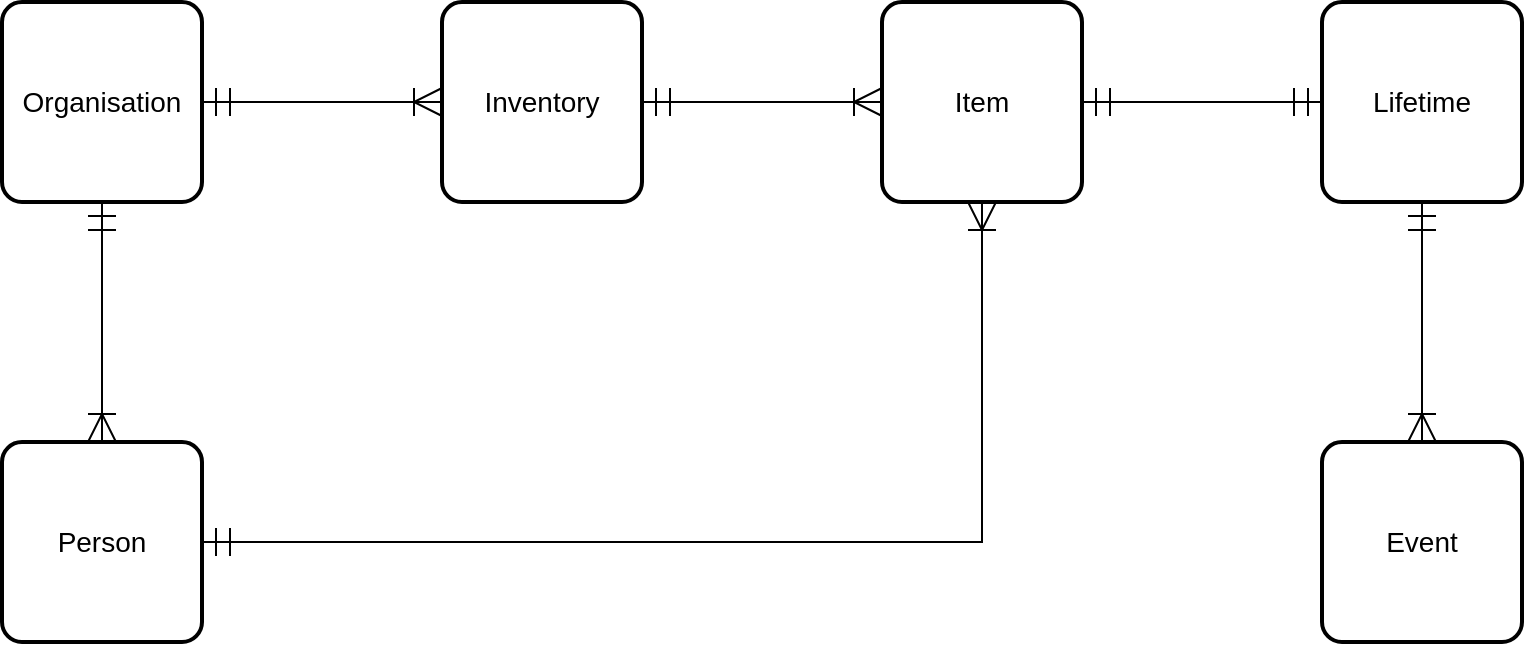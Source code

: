 <mxfile version="10.7.7" type="device"><diagram id="_GvKBpLeozDcFgyx6WHO" name="Basic"><mxGraphModel dx="842" dy="607" grid="1" gridSize="10" guides="1" tooltips="1" connect="1" arrows="1" fold="1" page="1" pageScale="1" pageWidth="827" pageHeight="1169" math="0" shadow="0"><root><mxCell id="0"/><mxCell id="1" parent="0"/><mxCell id="5QvPNb8wQCuW4MMWJvOF-3" style="edgeStyle=orthogonalEdgeStyle;rounded=0;orthogonalLoop=1;jettySize=auto;html=1;exitX=1;exitY=0.5;exitDx=0;exitDy=0;entryX=0;entryY=0.5;entryDx=0;entryDy=0;startArrow=ERmandOne;startFill=0;endArrow=ERoneToMany;endFill=0;endSize=12;startSize=12;" parent="1" source="5QvPNb8wQCuW4MMWJvOF-1" target="5QvPNb8wQCuW4MMWJvOF-2" edge="1"><mxGeometry relative="1" as="geometry"/></mxCell><mxCell id="5QvPNb8wQCuW4MMWJvOF-1" value="Organisation" style="strokeWidth=2;rounded=1;arcSize=10;whiteSpace=wrap;html=1;align=center;fontSize=14;" parent="1" vertex="1"><mxGeometry x="40" y="40" width="100" height="100" as="geometry"/></mxCell><mxCell id="5QvPNb8wQCuW4MMWJvOF-5" style="edgeStyle=orthogonalEdgeStyle;rounded=0;orthogonalLoop=1;jettySize=auto;html=1;exitX=1;exitY=0.5;exitDx=0;exitDy=0;entryX=0;entryY=0.5;entryDx=0;entryDy=0;startArrow=ERmandOne;startFill=0;startSize=12;endArrow=ERoneToMany;endFill=0;endSize=12;" parent="1" source="5QvPNb8wQCuW4MMWJvOF-2" target="5QvPNb8wQCuW4MMWJvOF-4" edge="1"><mxGeometry relative="1" as="geometry"/></mxCell><mxCell id="5QvPNb8wQCuW4MMWJvOF-2" value="Inventory" style="strokeWidth=2;rounded=1;arcSize=10;whiteSpace=wrap;html=1;align=center;fontSize=14;" parent="1" vertex="1"><mxGeometry x="260" y="40" width="100" height="100" as="geometry"/></mxCell><mxCell id="5QvPNb8wQCuW4MMWJvOF-7" style="edgeStyle=orthogonalEdgeStyle;rounded=0;orthogonalLoop=1;jettySize=auto;html=1;exitX=1;exitY=0.5;exitDx=0;exitDy=0;entryX=0;entryY=0.5;entryDx=0;entryDy=0;startArrow=ERmandOne;startFill=0;startSize=12;endArrow=ERmandOne;endFill=0;endSize=12;" parent="1" source="5QvPNb8wQCuW4MMWJvOF-4" target="5QvPNb8wQCuW4MMWJvOF-6" edge="1"><mxGeometry relative="1" as="geometry"/></mxCell><mxCell id="5QvPNb8wQCuW4MMWJvOF-4" value="Item" style="strokeWidth=2;rounded=1;arcSize=10;whiteSpace=wrap;html=1;align=center;fontSize=14;" parent="1" vertex="1"><mxGeometry x="480" y="40" width="100" height="100" as="geometry"/></mxCell><mxCell id="5QvPNb8wQCuW4MMWJvOF-9" style="edgeStyle=orthogonalEdgeStyle;rounded=0;orthogonalLoop=1;jettySize=auto;html=1;exitX=0.5;exitY=1;exitDx=0;exitDy=0;entryX=0.5;entryY=0;entryDx=0;entryDy=0;startArrow=ERmandOne;startFill=0;startSize=12;endArrow=ERoneToMany;endFill=0;endSize=12;" parent="1" source="5QvPNb8wQCuW4MMWJvOF-6" target="5QvPNb8wQCuW4MMWJvOF-8" edge="1"><mxGeometry relative="1" as="geometry"/></mxCell><mxCell id="5QvPNb8wQCuW4MMWJvOF-6" value="Lifetime" style="strokeWidth=2;rounded=1;arcSize=10;whiteSpace=wrap;html=1;align=center;fontSize=14;" parent="1" vertex="1"><mxGeometry x="700" y="40" width="100" height="100" as="geometry"/></mxCell><mxCell id="5QvPNb8wQCuW4MMWJvOF-8" value="Event" style="strokeWidth=2;rounded=1;arcSize=10;whiteSpace=wrap;html=1;align=center;fontSize=14;" parent="1" vertex="1"><mxGeometry x="700" y="260" width="100" height="100" as="geometry"/></mxCell><mxCell id="5QvPNb8wQCuW4MMWJvOF-11" style="edgeStyle=orthogonalEdgeStyle;rounded=0;orthogonalLoop=1;jettySize=auto;html=1;exitX=0.5;exitY=0;exitDx=0;exitDy=0;entryX=0.5;entryY=1;entryDx=0;entryDy=0;startArrow=ERoneToMany;startFill=0;startSize=12;endArrow=ERmandOne;endFill=0;endSize=12;" parent="1" source="5QvPNb8wQCuW4MMWJvOF-10" target="5QvPNb8wQCuW4MMWJvOF-1" edge="1"><mxGeometry relative="1" as="geometry"/></mxCell><mxCell id="zLNpXcZejAgezcAYLTAP-1" style="edgeStyle=orthogonalEdgeStyle;rounded=0;orthogonalLoop=1;jettySize=auto;html=1;exitX=1;exitY=0.5;exitDx=0;exitDy=0;entryX=0.5;entryY=1;entryDx=0;entryDy=0;endArrow=ERoneToMany;endFill=0;startSize=12;endSize=12;startArrow=ERmandOne;startFill=0;" parent="1" source="5QvPNb8wQCuW4MMWJvOF-10" target="5QvPNb8wQCuW4MMWJvOF-4" edge="1"><mxGeometry relative="1" as="geometry"/></mxCell><mxCell id="5QvPNb8wQCuW4MMWJvOF-10" value="Person" style="strokeWidth=2;rounded=1;arcSize=10;whiteSpace=wrap;html=1;align=center;fontSize=14;" parent="1" vertex="1"><mxGeometry x="40" y="260" width="100" height="100" as="geometry"/></mxCell></root></mxGraphModel></diagram><diagram id="gsqZ_80uJfp-jsKnLMtk" name="Advance"><mxGraphModel dx="842" dy="607" grid="1" gridSize="10" guides="1" tooltips="1" connect="1" arrows="1" fold="1" page="1" pageScale="1" pageWidth="827" pageHeight="1169" math="0" shadow="0"><root><mxCell id="19jVaYg5dmGJFF_RDaZT-0"/><mxCell id="19jVaYg5dmGJFF_RDaZT-1" parent="19jVaYg5dmGJFF_RDaZT-0"/><mxCell id="TjlZCDQqwRNZRo_nXs6U-13" style="edgeStyle=orthogonalEdgeStyle;rounded=0;orthogonalLoop=1;jettySize=auto;html=1;exitX=1;exitY=0.5;exitDx=0;exitDy=0;entryX=0;entryY=0.5;entryDx=0;entryDy=0;endArrow=ERoneToMany;endFill=0;startArrow=ERmandOne;startFill=0;endSize=12;startSize=12;" edge="1" parent="19jVaYg5dmGJFF_RDaZT-1" source="6cF5iHMJc9zfMvDk7r_Y-0" target="TjlZCDQqwRNZRo_nXs6U-0"><mxGeometry relative="1" as="geometry"/></mxCell><mxCell id="3a47TFmYE23sMU_mD0Hx-2" style="edgeStyle=orthogonalEdgeStyle;rounded=0;orthogonalLoop=1;jettySize=auto;html=1;exitX=0.5;exitY=1;exitDx=0;exitDy=0;entryX=0.5;entryY=0;entryDx=0;entryDy=0;startArrow=ERmandOne;startFill=0;startSize=12;endArrow=ERoneToMany;endFill=0;endSize=12;" edge="1" parent="19jVaYg5dmGJFF_RDaZT-1" source="6cF5iHMJc9zfMvDk7r_Y-0" target="nq54go64z7IehE116V87-0"><mxGeometry relative="1" as="geometry"/></mxCell><mxCell id="6cF5iHMJc9zfMvDk7r_Y-0" value="Organisation" style="swimlane;fontStyle=0;childLayout=stackLayout;horizontal=1;startSize=26;fillColor=#e0e0e0;horizontalStack=0;resizeParent=1;resizeParentMax=0;resizeLast=0;collapsible=1;marginBottom=0;swimlaneFillColor=#ffffff;align=center;fontSize=14;" vertex="1" parent="19jVaYg5dmGJFF_RDaZT-1"><mxGeometry x="40" y="51" width="160" height="118" as="geometry"><mxRectangle x="40" y="51" width="110" height="26" as="alternateBounds"/></mxGeometry></mxCell><mxCell id="6cF5iHMJc9zfMvDk7r_Y-1" value="organisationId" style="shape=partialRectangle;top=0;left=0;right=0;bottom=1;align=left;verticalAlign=middle;fillColor=none;spacingLeft=34;spacingRight=4;overflow=hidden;rotatable=0;points=[[0,0.5],[1,0.5]];portConstraint=eastwest;dropTarget=0;fontStyle=5;fontSize=12;" vertex="1" parent="6cF5iHMJc9zfMvDk7r_Y-0"><mxGeometry y="26" width="160" height="30" as="geometry"/></mxCell><mxCell id="6cF5iHMJc9zfMvDk7r_Y-2" value="PK" style="shape=partialRectangle;top=0;left=0;bottom=0;fillColor=none;align=left;verticalAlign=middle;spacingLeft=4;spacingRight=4;overflow=hidden;rotatable=0;points=[];portConstraint=eastwest;part=1;fontSize=12;" vertex="1" connectable="0" parent="6cF5iHMJc9zfMvDk7r_Y-1"><mxGeometry width="30" height="30" as="geometry"/></mxCell><mxCell id="6cF5iHMJc9zfMvDk7r_Y-3" value="name" style="shape=partialRectangle;top=0;left=0;right=0;bottom=0;align=left;verticalAlign=top;fillColor=none;spacingLeft=34;spacingRight=4;overflow=hidden;rotatable=0;points=[[0,0.5],[1,0.5]];portConstraint=eastwest;dropTarget=0;fontSize=12;" vertex="1" parent="6cF5iHMJc9zfMvDk7r_Y-0"><mxGeometry y="56" width="160" height="26" as="geometry"/></mxCell><mxCell id="6cF5iHMJc9zfMvDk7r_Y-4" value="" style="shape=partialRectangle;top=0;left=0;bottom=0;fillColor=none;align=left;verticalAlign=top;spacingLeft=4;spacingRight=4;overflow=hidden;rotatable=0;points=[];portConstraint=eastwest;part=1;fontSize=12;" vertex="1" connectable="0" parent="6cF5iHMJc9zfMvDk7r_Y-3"><mxGeometry width="30" height="26" as="geometry"/></mxCell><mxCell id="uisnHZtuLFQr4mI47e_I-38" value="..." style="shape=partialRectangle;top=0;left=0;right=0;bottom=0;align=left;verticalAlign=top;fillColor=none;spacingLeft=34;spacingRight=4;overflow=hidden;rotatable=0;points=[[0,0.5],[1,0.5]];portConstraint=eastwest;dropTarget=0;fontSize=12;" vertex="1" parent="6cF5iHMJc9zfMvDk7r_Y-0"><mxGeometry y="82" width="160" height="26" as="geometry"/></mxCell><mxCell id="uisnHZtuLFQr4mI47e_I-39" value="" style="shape=partialRectangle;top=0;left=0;bottom=0;fillColor=none;align=left;verticalAlign=top;spacingLeft=4;spacingRight=4;overflow=hidden;rotatable=0;points=[];portConstraint=eastwest;part=1;fontSize=12;" vertex="1" connectable="0" parent="uisnHZtuLFQr4mI47e_I-38"><mxGeometry width="30" height="26" as="geometry"/></mxCell><mxCell id="6cF5iHMJc9zfMvDk7r_Y-9" value="" style="shape=partialRectangle;top=0;left=0;right=0;bottom=0;align=left;verticalAlign=top;fillColor=none;spacingLeft=34;spacingRight=4;overflow=hidden;rotatable=0;points=[[0,0.5],[1,0.5]];portConstraint=eastwest;dropTarget=0;fontSize=12;" vertex="1" parent="6cF5iHMJc9zfMvDk7r_Y-0"><mxGeometry y="108" width="160" height="10" as="geometry"/></mxCell><mxCell id="6cF5iHMJc9zfMvDk7r_Y-10" value="" style="shape=partialRectangle;top=0;left=0;bottom=0;fillColor=none;align=left;verticalAlign=top;spacingLeft=4;spacingRight=4;overflow=hidden;rotatable=0;points=[];portConstraint=eastwest;part=1;fontSize=12;" vertex="1" connectable="0" parent="6cF5iHMJc9zfMvDk7r_Y-9"><mxGeometry width="30" height="10" as="geometry"/></mxCell><mxCell id="fBjy8eBdVe6VSNJDR8x1-12" style="edgeStyle=orthogonalEdgeStyle;rounded=0;orthogonalLoop=1;jettySize=auto;html=1;exitX=1;exitY=0.5;exitDx=0;exitDy=0;entryX=0.5;entryY=0;entryDx=0;entryDy=0;startArrow=ERmandOne;startFill=0;startSize=12;endArrow=ERoneToMany;endFill=0;endSize=12;" edge="1" parent="19jVaYg5dmGJFF_RDaZT-1" source="TjlZCDQqwRNZRo_nXs6U-0" target="fBjy8eBdVe6VSNJDR8x1-0"><mxGeometry relative="1" as="geometry"/></mxCell><mxCell id="TjlZCDQqwRNZRo_nXs6U-0" value="Inventory" style="swimlane;fontStyle=0;childLayout=stackLayout;horizontal=1;startSize=26;fillColor=#e0e0e0;horizontalStack=0;resizeParent=1;resizeParentMax=0;resizeLast=0;collapsible=1;marginBottom=0;swimlaneFillColor=#ffffff;align=center;fontSize=14;" vertex="1" parent="19jVaYg5dmGJFF_RDaZT-1"><mxGeometry x="342" y="38" width="160" height="144" as="geometry"><mxRectangle x="360" y="50" width="90" height="26" as="alternateBounds"/></mxGeometry></mxCell><mxCell id="TjlZCDQqwRNZRo_nXs6U-1" value="inventoryId" style="shape=partialRectangle;top=0;left=0;right=0;bottom=1;align=left;verticalAlign=middle;fillColor=none;spacingLeft=34;spacingRight=4;overflow=hidden;rotatable=0;points=[[0,0.5],[1,0.5]];portConstraint=eastwest;dropTarget=0;fontStyle=5;fontSize=12;" vertex="1" parent="TjlZCDQqwRNZRo_nXs6U-0"><mxGeometry y="26" width="160" height="30" as="geometry"/></mxCell><mxCell id="TjlZCDQqwRNZRo_nXs6U-2" value="PK" style="shape=partialRectangle;top=0;left=0;bottom=0;fillColor=none;align=left;verticalAlign=middle;spacingLeft=4;spacingRight=4;overflow=hidden;rotatable=0;points=[];portConstraint=eastwest;part=1;fontSize=12;" vertex="1" connectable="0" parent="TjlZCDQqwRNZRo_nXs6U-1"><mxGeometry width="30" height="30" as="geometry"/></mxCell><mxCell id="TjlZCDQqwRNZRo_nXs6U-3" value="name" style="shape=partialRectangle;top=0;left=0;right=0;bottom=0;align=left;verticalAlign=top;fillColor=none;spacingLeft=34;spacingRight=4;overflow=hidden;rotatable=0;points=[[0,0.5],[1,0.5]];portConstraint=eastwest;dropTarget=0;fontSize=12;" vertex="1" parent="TjlZCDQqwRNZRo_nXs6U-0"><mxGeometry y="56" width="160" height="26" as="geometry"/></mxCell><mxCell id="TjlZCDQqwRNZRo_nXs6U-4" value="" style="shape=partialRectangle;top=0;left=0;bottom=0;fillColor=none;align=left;verticalAlign=top;spacingLeft=4;spacingRight=4;overflow=hidden;rotatable=0;points=[];portConstraint=eastwest;part=1;fontSize=12;" vertex="1" connectable="0" parent="TjlZCDQqwRNZRo_nXs6U-3"><mxGeometry width="30" height="26" as="geometry"/></mxCell><mxCell id="uisnHZtuLFQr4mI47e_I-36" value="..." style="shape=partialRectangle;top=0;left=0;right=0;bottom=0;align=left;verticalAlign=top;fillColor=none;spacingLeft=34;spacingRight=4;overflow=hidden;rotatable=0;points=[[0,0.5],[1,0.5]];portConstraint=eastwest;dropTarget=0;fontSize=12;" vertex="1" parent="TjlZCDQqwRNZRo_nXs6U-0"><mxGeometry y="82" width="160" height="26" as="geometry"/></mxCell><mxCell id="uisnHZtuLFQr4mI47e_I-37" value="" style="shape=partialRectangle;top=0;left=0;bottom=0;fillColor=none;align=left;verticalAlign=top;spacingLeft=4;spacingRight=4;overflow=hidden;rotatable=0;points=[];portConstraint=eastwest;part=1;fontSize=12;" vertex="1" connectable="0" parent="uisnHZtuLFQr4mI47e_I-36"><mxGeometry width="30" height="26" as="geometry"/></mxCell><mxCell id="TjlZCDQqwRNZRo_nXs6U-11" value="organisationId" style="shape=partialRectangle;top=0;left=0;right=0;bottom=0;align=left;verticalAlign=top;fillColor=none;spacingLeft=34;spacingRight=4;overflow=hidden;rotatable=0;points=[[0,0.5],[1,0.5]];portConstraint=eastwest;dropTarget=0;fontSize=12;fontStyle=1" vertex="1" parent="TjlZCDQqwRNZRo_nXs6U-0"><mxGeometry y="108" width="160" height="26" as="geometry"/></mxCell><mxCell id="TjlZCDQqwRNZRo_nXs6U-12" value="FK" style="shape=partialRectangle;top=0;left=0;bottom=0;fillColor=none;align=left;verticalAlign=top;spacingLeft=4;spacingRight=4;overflow=hidden;rotatable=0;points=[];portConstraint=eastwest;part=1;fontSize=12;" vertex="1" connectable="0" parent="TjlZCDQqwRNZRo_nXs6U-11"><mxGeometry width="30" height="26" as="geometry"/></mxCell><mxCell id="TjlZCDQqwRNZRo_nXs6U-9" value="" style="shape=partialRectangle;top=0;left=0;right=0;bottom=0;align=left;verticalAlign=top;fillColor=none;spacingLeft=34;spacingRight=4;overflow=hidden;rotatable=0;points=[[0,0.5],[1,0.5]];portConstraint=eastwest;dropTarget=0;fontSize=12;" vertex="1" parent="TjlZCDQqwRNZRo_nXs6U-0"><mxGeometry y="134" width="160" height="10" as="geometry"/></mxCell><mxCell id="TjlZCDQqwRNZRo_nXs6U-10" value="" style="shape=partialRectangle;top=0;left=0;bottom=0;fillColor=none;align=left;verticalAlign=top;spacingLeft=4;spacingRight=4;overflow=hidden;rotatable=0;points=[];portConstraint=eastwest;part=1;fontSize=12;" vertex="1" connectable="0" parent="TjlZCDQqwRNZRo_nXs6U-9"><mxGeometry width="30" height="10" as="geometry"/></mxCell><mxCell id="fBjy8eBdVe6VSNJDR8x1-0" value="Item" style="swimlane;fontStyle=0;childLayout=stackLayout;horizontal=1;startSize=26;fillColor=#e0e0e0;horizontalStack=0;resizeParent=1;resizeParentMax=0;resizeLast=0;collapsible=1;marginBottom=0;swimlaneFillColor=#ffffff;align=center;fontSize=14;" vertex="1" parent="19jVaYg5dmGJFF_RDaZT-1"><mxGeometry x="600" y="249" width="160" height="168" as="geometry"><mxRectangle x="600" y="249" width="60" height="26" as="alternateBounds"/></mxGeometry></mxCell><mxCell id="fBjy8eBdVe6VSNJDR8x1-1" value="itemId" style="shape=partialRectangle;top=0;left=0;right=0;bottom=1;align=left;verticalAlign=middle;fillColor=none;spacingLeft=34;spacingRight=4;overflow=hidden;rotatable=0;points=[[0,0.5],[1,0.5]];portConstraint=eastwest;dropTarget=0;fontStyle=5;fontSize=12;" vertex="1" parent="fBjy8eBdVe6VSNJDR8x1-0"><mxGeometry y="26" width="160" height="30" as="geometry"/></mxCell><mxCell id="fBjy8eBdVe6VSNJDR8x1-2" value="PK" style="shape=partialRectangle;top=0;left=0;bottom=0;fillColor=none;align=left;verticalAlign=middle;spacingLeft=4;spacingRight=4;overflow=hidden;rotatable=0;points=[];portConstraint=eastwest;part=1;fontSize=12;" vertex="1" connectable="0" parent="fBjy8eBdVe6VSNJDR8x1-1"><mxGeometry width="30" height="30" as="geometry"/></mxCell><mxCell id="fBjy8eBdVe6VSNJDR8x1-3" value="name" style="shape=partialRectangle;top=0;left=0;right=0;bottom=0;align=left;verticalAlign=top;fillColor=none;spacingLeft=34;spacingRight=4;overflow=hidden;rotatable=0;points=[[0,0.5],[1,0.5]];portConstraint=eastwest;dropTarget=0;fontSize=12;" vertex="1" parent="fBjy8eBdVe6VSNJDR8x1-0"><mxGeometry y="56" width="160" height="26" as="geometry"/></mxCell><mxCell id="fBjy8eBdVe6VSNJDR8x1-4" value="" style="shape=partialRectangle;top=0;left=0;bottom=0;fillColor=none;align=left;verticalAlign=top;spacingLeft=4;spacingRight=4;overflow=hidden;rotatable=0;points=[];portConstraint=eastwest;part=1;fontSize=12;" vertex="1" connectable="0" parent="fBjy8eBdVe6VSNJDR8x1-3"><mxGeometry width="30" height="26" as="geometry"/></mxCell><mxCell id="uisnHZtuLFQr4mI47e_I-42" value="..." style="shape=partialRectangle;top=0;left=0;right=0;bottom=0;align=left;verticalAlign=top;fillColor=none;spacingLeft=34;spacingRight=4;overflow=hidden;rotatable=0;points=[[0,0.5],[1,0.5]];portConstraint=eastwest;dropTarget=0;fontSize=12;" vertex="1" parent="fBjy8eBdVe6VSNJDR8x1-0"><mxGeometry y="82" width="160" height="26" as="geometry"/></mxCell><mxCell id="uisnHZtuLFQr4mI47e_I-43" value="" style="shape=partialRectangle;top=0;left=0;bottom=0;fillColor=none;align=left;verticalAlign=top;spacingLeft=4;spacingRight=4;overflow=hidden;rotatable=0;points=[];portConstraint=eastwest;part=1;fontSize=12;" vertex="1" connectable="0" parent="uisnHZtuLFQr4mI47e_I-42"><mxGeometry width="30" height="26" as="geometry"/></mxCell><mxCell id="fBjy8eBdVe6VSNJDR8x1-5" value="inventoryId" style="shape=partialRectangle;top=0;left=0;right=0;bottom=0;align=left;verticalAlign=top;fillColor=none;spacingLeft=34;spacingRight=4;overflow=hidden;rotatable=0;points=[[0,0.5],[1,0.5]];portConstraint=eastwest;dropTarget=0;fontSize=12;fontStyle=1" vertex="1" parent="fBjy8eBdVe6VSNJDR8x1-0"><mxGeometry y="108" width="160" height="26" as="geometry"/></mxCell><mxCell id="fBjy8eBdVe6VSNJDR8x1-6" value="FK" style="shape=partialRectangle;top=0;left=0;bottom=0;fillColor=none;align=left;verticalAlign=top;spacingLeft=4;spacingRight=4;overflow=hidden;rotatable=0;points=[];portConstraint=eastwest;part=1;fontSize=12;" vertex="1" connectable="0" parent="fBjy8eBdVe6VSNJDR8x1-5"><mxGeometry width="30" height="26" as="geometry"/></mxCell><mxCell id="PK7bnghDJMbK3GoIl_M4-1" value="personId" style="shape=partialRectangle;top=0;left=0;right=0;bottom=0;align=left;verticalAlign=top;fillColor=none;spacingLeft=34;spacingRight=4;overflow=hidden;rotatable=0;points=[[0,0.5],[1,0.5]];portConstraint=eastwest;dropTarget=0;fontSize=12;fontStyle=1" vertex="1" parent="fBjy8eBdVe6VSNJDR8x1-0"><mxGeometry y="134" width="160" height="26" as="geometry"/></mxCell><mxCell id="PK7bnghDJMbK3GoIl_M4-2" value="FK" style="shape=partialRectangle;top=0;left=0;bottom=0;fillColor=none;align=left;verticalAlign=top;spacingLeft=4;spacingRight=4;overflow=hidden;rotatable=0;points=[];portConstraint=eastwest;part=1;fontSize=12;" vertex="1" connectable="0" parent="PK7bnghDJMbK3GoIl_M4-1"><mxGeometry width="30" height="26" as="geometry"/></mxCell><mxCell id="fBjy8eBdVe6VSNJDR8x1-9" value="" style="shape=partialRectangle;top=0;left=0;right=0;bottom=0;align=left;verticalAlign=top;fillColor=none;spacingLeft=34;spacingRight=4;overflow=hidden;rotatable=0;points=[[0,0.5],[1,0.5]];portConstraint=eastwest;dropTarget=0;fontSize=12;" vertex="1" parent="fBjy8eBdVe6VSNJDR8x1-0"><mxGeometry y="160" width="160" height="8" as="geometry"/></mxCell><mxCell id="fBjy8eBdVe6VSNJDR8x1-10" value="" style="shape=partialRectangle;top=0;left=0;bottom=0;fillColor=none;align=left;verticalAlign=top;spacingLeft=4;spacingRight=4;overflow=hidden;rotatable=0;points=[];portConstraint=eastwest;part=1;fontSize=12;" vertex="1" connectable="0" parent="fBjy8eBdVe6VSNJDR8x1-9"><mxGeometry width="30" height="8" as="geometry"/></mxCell><mxCell id="PK7bnghDJMbK3GoIl_M4-0" style="edgeStyle=orthogonalEdgeStyle;rounded=0;orthogonalLoop=1;jettySize=auto;html=1;exitX=1;exitY=0.5;exitDx=0;exitDy=0;startArrow=ERmandOne;startFill=0;startSize=12;endArrow=ERoneToMany;endFill=0;endSize=12;entryX=0;entryY=0.5;entryDx=0;entryDy=0;" edge="1" parent="19jVaYg5dmGJFF_RDaZT-1" source="nq54go64z7IehE116V87-0" target="fBjy8eBdVe6VSNJDR8x1-0"><mxGeometry relative="1" as="geometry"><mxPoint x="520" y="310" as="targetPoint"/></mxGeometry></mxCell><mxCell id="PK7bnghDJMbK3GoIl_M4-15" value="takes out" style="text;html=1;resizable=0;points=[];align=center;verticalAlign=middle;labelBackgroundColor=#ffffff;" vertex="1" connectable="0" parent="PK7bnghDJMbK3GoIl_M4-0"><mxGeometry x="0.15" y="3" relative="1" as="geometry"><mxPoint x="-30" y="-7" as="offset"/></mxGeometry></mxCell><mxCell id="nq54go64z7IehE116V87-0" value="Person" style="swimlane;fontStyle=0;childLayout=stackLayout;horizontal=1;startSize=26;fillColor=#e0e0e0;horizontalStack=0;resizeParent=1;resizeParentMax=0;resizeLast=0;collapsible=1;marginBottom=0;swimlaneFillColor=#ffffff;align=center;fontSize=14;" vertex="1" parent="19jVaYg5dmGJFF_RDaZT-1"><mxGeometry x="40" y="261" width="160" height="144" as="geometry"><mxRectangle x="40" y="261" width="80" height="26" as="alternateBounds"/></mxGeometry></mxCell><mxCell id="nq54go64z7IehE116V87-1" value="personId" style="shape=partialRectangle;top=0;left=0;right=0;bottom=1;align=left;verticalAlign=middle;fillColor=none;spacingLeft=34;spacingRight=4;overflow=hidden;rotatable=0;points=[[0,0.5],[1,0.5]];portConstraint=eastwest;dropTarget=0;fontStyle=5;fontSize=12;" vertex="1" parent="nq54go64z7IehE116V87-0"><mxGeometry y="26" width="160" height="30" as="geometry"/></mxCell><mxCell id="nq54go64z7IehE116V87-2" value="PK" style="shape=partialRectangle;top=0;left=0;bottom=0;fillColor=none;align=left;verticalAlign=middle;spacingLeft=4;spacingRight=4;overflow=hidden;rotatable=0;points=[];portConstraint=eastwest;part=1;fontSize=12;" vertex="1" connectable="0" parent="nq54go64z7IehE116V87-1"><mxGeometry width="30" height="30" as="geometry"/></mxCell><mxCell id="nq54go64z7IehE116V87-3" value="fullname" style="shape=partialRectangle;top=0;left=0;right=0;bottom=0;align=left;verticalAlign=top;fillColor=none;spacingLeft=34;spacingRight=4;overflow=hidden;rotatable=0;points=[[0,0.5],[1,0.5]];portConstraint=eastwest;dropTarget=0;fontSize=12;" vertex="1" parent="nq54go64z7IehE116V87-0"><mxGeometry y="56" width="160" height="26" as="geometry"/></mxCell><mxCell id="nq54go64z7IehE116V87-4" value="" style="shape=partialRectangle;top=0;left=0;bottom=0;fillColor=none;align=left;verticalAlign=top;spacingLeft=4;spacingRight=4;overflow=hidden;rotatable=0;points=[];portConstraint=eastwest;part=1;fontSize=12;" vertex="1" connectable="0" parent="nq54go64z7IehE116V87-3"><mxGeometry width="30" height="26" as="geometry"/></mxCell><mxCell id="uisnHZtuLFQr4mI47e_I-40" value="..." style="shape=partialRectangle;top=0;left=0;right=0;bottom=0;align=left;verticalAlign=top;fillColor=none;spacingLeft=34;spacingRight=4;overflow=hidden;rotatable=0;points=[[0,0.5],[1,0.5]];portConstraint=eastwest;dropTarget=0;fontSize=12;" vertex="1" parent="nq54go64z7IehE116V87-0"><mxGeometry y="82" width="160" height="26" as="geometry"/></mxCell><mxCell id="uisnHZtuLFQr4mI47e_I-41" value="" style="shape=partialRectangle;top=0;left=0;bottom=0;fillColor=none;align=left;verticalAlign=top;spacingLeft=4;spacingRight=4;overflow=hidden;rotatable=0;points=[];portConstraint=eastwest;part=1;fontSize=12;" vertex="1" connectable="0" parent="uisnHZtuLFQr4mI47e_I-40"><mxGeometry width="30" height="26" as="geometry"/></mxCell><mxCell id="3a47TFmYE23sMU_mD0Hx-0" value="organisationId" style="shape=partialRectangle;top=0;left=0;right=0;bottom=0;align=left;verticalAlign=top;fillColor=none;spacingLeft=34;spacingRight=4;overflow=hidden;rotatable=0;points=[[0,0.5],[1,0.5]];portConstraint=eastwest;dropTarget=0;fontSize=12;fontStyle=1" vertex="1" parent="nq54go64z7IehE116V87-0"><mxGeometry y="108" width="160" height="26" as="geometry"/></mxCell><mxCell id="3a47TFmYE23sMU_mD0Hx-1" value="FK" style="shape=partialRectangle;top=0;left=0;bottom=0;fillColor=none;align=left;verticalAlign=top;spacingLeft=4;spacingRight=4;overflow=hidden;rotatable=0;points=[];portConstraint=eastwest;part=1;fontSize=12;" vertex="1" connectable="0" parent="3a47TFmYE23sMU_mD0Hx-0"><mxGeometry width="30" height="26" as="geometry"/></mxCell><mxCell id="nq54go64z7IehE116V87-9" value="" style="shape=partialRectangle;top=0;left=0;right=0;bottom=0;align=left;verticalAlign=top;fillColor=none;spacingLeft=34;spacingRight=4;overflow=hidden;rotatable=0;points=[[0,0.5],[1,0.5]];portConstraint=eastwest;dropTarget=0;fontSize=12;" vertex="1" parent="nq54go64z7IehE116V87-0"><mxGeometry y="134" width="160" height="10" as="geometry"/></mxCell><mxCell id="nq54go64z7IehE116V87-10" value="" style="shape=partialRectangle;top=0;left=0;bottom=0;fillColor=none;align=left;verticalAlign=top;spacingLeft=4;spacingRight=4;overflow=hidden;rotatable=0;points=[];portConstraint=eastwest;part=1;fontSize=12;" vertex="1" connectable="0" parent="nq54go64z7IehE116V87-9"><mxGeometry width="30" height="10" as="geometry"/></mxCell><mxCell id="uisnHZtuLFQr4mI47e_I-0" value="Event" style="swimlane;fontStyle=0;childLayout=stackLayout;horizontal=1;startSize=26;fillColor=#e0e0e0;horizontalStack=0;resizeParent=1;resizeParentMax=0;resizeLast=0;collapsible=1;marginBottom=0;swimlaneFillColor=#ffffff;align=center;fontSize=14;" vertex="1" parent="19jVaYg5dmGJFF_RDaZT-1"><mxGeometry x="173" y="480" width="160" height="222" as="geometry"><mxRectangle x="173" y="480" width="70" height="26" as="alternateBounds"/></mxGeometry></mxCell><mxCell id="uisnHZtuLFQr4mI47e_I-1" value="eventId" style="shape=partialRectangle;top=0;left=0;right=0;bottom=1;align=left;verticalAlign=middle;fillColor=none;spacingLeft=34;spacingRight=4;overflow=hidden;rotatable=0;points=[[0,0.5],[1,0.5]];portConstraint=eastwest;dropTarget=0;fontStyle=5;fontSize=12;" vertex="1" parent="uisnHZtuLFQr4mI47e_I-0"><mxGeometry y="26" width="160" height="30" as="geometry"/></mxCell><mxCell id="uisnHZtuLFQr4mI47e_I-2" value="PK" style="shape=partialRectangle;top=0;left=0;bottom=0;fillColor=none;align=left;verticalAlign=middle;spacingLeft=4;spacingRight=4;overflow=hidden;rotatable=0;points=[];portConstraint=eastwest;part=1;fontSize=12;" vertex="1" connectable="0" parent="uisnHZtuLFQr4mI47e_I-1"><mxGeometry width="30" height="30" as="geometry"/></mxCell><mxCell id="uisnHZtuLFQr4mI47e_I-3" value="name" style="shape=partialRectangle;top=0;left=0;right=0;bottom=0;align=left;verticalAlign=top;fillColor=none;spacingLeft=34;spacingRight=4;overflow=hidden;rotatable=0;points=[[0,0.5],[1,0.5]];portConstraint=eastwest;dropTarget=0;fontSize=12;" vertex="1" parent="uisnHZtuLFQr4mI47e_I-0"><mxGeometry y="56" width="160" height="26" as="geometry"/></mxCell><mxCell id="uisnHZtuLFQr4mI47e_I-4" value="" style="shape=partialRectangle;top=0;left=0;bottom=0;fillColor=none;align=left;verticalAlign=top;spacingLeft=4;spacingRight=4;overflow=hidden;rotatable=0;points=[];portConstraint=eastwest;part=1;fontSize=12;" vertex="1" connectable="0" parent="uisnHZtuLFQr4mI47e_I-3"><mxGeometry width="30" height="26" as="geometry"/></mxCell><mxCell id="uisnHZtuLFQr4mI47e_I-5" value="description" style="shape=partialRectangle;top=0;left=0;right=0;bottom=0;align=left;verticalAlign=top;fillColor=none;spacingLeft=34;spacingRight=4;overflow=hidden;rotatable=0;points=[[0,0.5],[1,0.5]];portConstraint=eastwest;dropTarget=0;fontSize=12;" vertex="1" parent="uisnHZtuLFQr4mI47e_I-0"><mxGeometry y="82" width="160" height="26" as="geometry"/></mxCell><mxCell id="uisnHZtuLFQr4mI47e_I-6" value="" style="shape=partialRectangle;top=0;left=0;bottom=0;fillColor=none;align=left;verticalAlign=top;spacingLeft=4;spacingRight=4;overflow=hidden;rotatable=0;points=[];portConstraint=eastwest;part=1;fontSize=12;" vertex="1" connectable="0" parent="uisnHZtuLFQr4mI47e_I-5"><mxGeometry width="30" height="26" as="geometry"/></mxCell><mxCell id="uisnHZtuLFQr4mI47e_I-7" value="takeOutDate" style="shape=partialRectangle;top=0;left=0;right=0;bottom=0;align=left;verticalAlign=top;fillColor=none;spacingLeft=34;spacingRight=4;overflow=hidden;rotatable=0;points=[[0,0.5],[1,0.5]];portConstraint=eastwest;dropTarget=0;fontSize=12;" vertex="1" parent="uisnHZtuLFQr4mI47e_I-0"><mxGeometry y="108" width="160" height="26" as="geometry"/></mxCell><mxCell id="uisnHZtuLFQr4mI47e_I-8" value="" style="shape=partialRectangle;top=0;left=0;bottom=0;fillColor=none;align=left;verticalAlign=top;spacingLeft=4;spacingRight=4;overflow=hidden;rotatable=0;points=[];portConstraint=eastwest;part=1;fontSize=12;" vertex="1" connectable="0" parent="uisnHZtuLFQr4mI47e_I-7"><mxGeometry width="30" height="26" as="geometry"/></mxCell><mxCell id="uisnHZtuLFQr4mI47e_I-11" value="returnDate" style="shape=partialRectangle;top=0;left=0;right=0;bottom=0;align=left;verticalAlign=top;fillColor=none;spacingLeft=34;spacingRight=4;overflow=hidden;rotatable=0;points=[[0,0.5],[1,0.5]];portConstraint=eastwest;dropTarget=0;fontSize=12;" vertex="1" parent="uisnHZtuLFQr4mI47e_I-0"><mxGeometry y="134" width="160" height="26" as="geometry"/></mxCell><mxCell id="uisnHZtuLFQr4mI47e_I-12" value="" style="shape=partialRectangle;top=0;left=0;bottom=0;fillColor=none;align=left;verticalAlign=top;spacingLeft=4;spacingRight=4;overflow=hidden;rotatable=0;points=[];portConstraint=eastwest;part=1;fontSize=12;" vertex="1" connectable="0" parent="uisnHZtuLFQr4mI47e_I-11"><mxGeometry width="30" height="26" as="geometry"/></mxCell><mxCell id="uisnHZtuLFQr4mI47e_I-32" value="..." style="shape=partialRectangle;top=0;left=0;right=0;bottom=0;align=left;verticalAlign=top;fillColor=none;spacingLeft=34;spacingRight=4;overflow=hidden;rotatable=0;points=[[0,0.5],[1,0.5]];portConstraint=eastwest;dropTarget=0;fontSize=12;" vertex="1" parent="uisnHZtuLFQr4mI47e_I-0"><mxGeometry y="160" width="160" height="26" as="geometry"/></mxCell><mxCell id="uisnHZtuLFQr4mI47e_I-33" value="" style="shape=partialRectangle;top=0;left=0;bottom=0;fillColor=none;align=left;verticalAlign=top;spacingLeft=4;spacingRight=4;overflow=hidden;rotatable=0;points=[];portConstraint=eastwest;part=1;fontSize=12;" vertex="1" connectable="0" parent="uisnHZtuLFQr4mI47e_I-32"><mxGeometry width="30" height="26" as="geometry"/></mxCell><mxCell id="uisnHZtuLFQr4mI47e_I-30" value="lifetimeId" style="shape=partialRectangle;top=0;left=0;right=0;bottom=0;align=left;verticalAlign=top;fillColor=none;spacingLeft=34;spacingRight=4;overflow=hidden;rotatable=0;points=[[0,0.5],[1,0.5]];portConstraint=eastwest;dropTarget=0;fontSize=12;fontStyle=1" vertex="1" parent="uisnHZtuLFQr4mI47e_I-0"><mxGeometry y="186" width="160" height="26" as="geometry"/></mxCell><mxCell id="uisnHZtuLFQr4mI47e_I-31" value="FK" style="shape=partialRectangle;top=0;left=0;bottom=0;fillColor=none;align=left;verticalAlign=top;spacingLeft=4;spacingRight=4;overflow=hidden;rotatable=0;points=[];portConstraint=eastwest;part=1;fontSize=12;" vertex="1" connectable="0" parent="uisnHZtuLFQr4mI47e_I-30"><mxGeometry width="30" height="26" as="geometry"/></mxCell><mxCell id="uisnHZtuLFQr4mI47e_I-9" value="" style="shape=partialRectangle;top=0;left=0;right=0;bottom=0;align=left;verticalAlign=top;fillColor=none;spacingLeft=34;spacingRight=4;overflow=hidden;rotatable=0;points=[[0,0.5],[1,0.5]];portConstraint=eastwest;dropTarget=0;fontSize=12;" vertex="1" parent="uisnHZtuLFQr4mI47e_I-0"><mxGeometry y="212" width="160" height="10" as="geometry"/></mxCell><mxCell id="uisnHZtuLFQr4mI47e_I-10" value="" style="shape=partialRectangle;top=0;left=0;bottom=0;fillColor=none;align=left;verticalAlign=top;spacingLeft=4;spacingRight=4;overflow=hidden;rotatable=0;points=[];portConstraint=eastwest;part=1;fontSize=12;" vertex="1" connectable="0" parent="uisnHZtuLFQr4mI47e_I-9"><mxGeometry width="30" height="10" as="geometry"/></mxCell><mxCell id="uisnHZtuLFQr4mI47e_I-34" style="edgeStyle=orthogonalEdgeStyle;rounded=0;orthogonalLoop=1;jettySize=auto;html=1;exitX=0;exitY=0.5;exitDx=0;exitDy=0;entryX=1;entryY=0.5;entryDx=0;entryDy=0;startArrow=ERmandOne;startFill=0;startSize=12;endArrow=ERoneToMany;endFill=0;endSize=12;" edge="1" parent="19jVaYg5dmGJFF_RDaZT-1" source="uisnHZtuLFQr4mI47e_I-17" target="uisnHZtuLFQr4mI47e_I-0"><mxGeometry relative="1" as="geometry"/></mxCell><mxCell id="uisnHZtuLFQr4mI47e_I-35" style="edgeStyle=orthogonalEdgeStyle;rounded=0;orthogonalLoop=1;jettySize=auto;html=1;exitX=0.5;exitY=0;exitDx=0;exitDy=0;entryX=0.5;entryY=1;entryDx=0;entryDy=0;startArrow=ERmandOne;startFill=0;startSize=12;endArrow=ERmandOne;endFill=0;endSize=12;" edge="1" parent="19jVaYg5dmGJFF_RDaZT-1" source="uisnHZtuLFQr4mI47e_I-17" target="fBjy8eBdVe6VSNJDR8x1-0"><mxGeometry relative="1" as="geometry"/></mxCell><mxCell id="uisnHZtuLFQr4mI47e_I-17" value="Lifetime" style="swimlane;fontStyle=0;childLayout=stackLayout;horizontal=1;startSize=26;fillColor=#e0e0e0;horizontalStack=0;resizeParent=1;resizeParentMax=0;resizeLast=0;collapsible=1;marginBottom=0;swimlaneFillColor=#ffffff;align=center;fontSize=14;" vertex="1" parent="19jVaYg5dmGJFF_RDaZT-1"><mxGeometry x="450" y="545" width="160" height="92" as="geometry"><mxRectangle x="450" y="545" width="80" height="26" as="alternateBounds"/></mxGeometry></mxCell><mxCell id="uisnHZtuLFQr4mI47e_I-18" value="lifetimeId" style="shape=partialRectangle;top=0;left=0;right=0;bottom=1;align=left;verticalAlign=middle;fillColor=none;spacingLeft=34;spacingRight=4;overflow=hidden;rotatable=0;points=[[0,0.5],[1,0.5]];portConstraint=eastwest;dropTarget=0;fontStyle=5;fontSize=12;" vertex="1" parent="uisnHZtuLFQr4mI47e_I-17"><mxGeometry y="26" width="160" height="30" as="geometry"/></mxCell><mxCell id="uisnHZtuLFQr4mI47e_I-19" value="PK" style="shape=partialRectangle;top=0;left=0;bottom=0;fillColor=none;align=left;verticalAlign=middle;spacingLeft=4;spacingRight=4;overflow=hidden;rotatable=0;points=[];portConstraint=eastwest;part=1;fontSize=12;" vertex="1" connectable="0" parent="uisnHZtuLFQr4mI47e_I-18"><mxGeometry width="30" height="30" as="geometry"/></mxCell><mxCell id="uisnHZtuLFQr4mI47e_I-24" value="itemId" style="shape=partialRectangle;top=0;left=0;right=0;bottom=0;align=left;verticalAlign=top;fillColor=none;spacingLeft=34;spacingRight=4;overflow=hidden;rotatable=0;points=[[0,0.5],[1,0.5]];portConstraint=eastwest;dropTarget=0;fontSize=12;fontStyle=1" vertex="1" parent="uisnHZtuLFQr4mI47e_I-17"><mxGeometry y="56" width="160" height="26" as="geometry"/></mxCell><mxCell id="uisnHZtuLFQr4mI47e_I-25" value="FK" style="shape=partialRectangle;top=0;left=0;bottom=0;fillColor=none;align=left;verticalAlign=top;spacingLeft=4;spacingRight=4;overflow=hidden;rotatable=0;points=[];portConstraint=eastwest;part=1;fontSize=12;" vertex="1" connectable="0" parent="uisnHZtuLFQr4mI47e_I-24"><mxGeometry width="30" height="26" as="geometry"/></mxCell><mxCell id="uisnHZtuLFQr4mI47e_I-26" value="" style="shape=partialRectangle;top=0;left=0;right=0;bottom=0;align=left;verticalAlign=top;fillColor=none;spacingLeft=34;spacingRight=4;overflow=hidden;rotatable=0;points=[[0,0.5],[1,0.5]];portConstraint=eastwest;dropTarget=0;fontSize=12;" vertex="1" parent="uisnHZtuLFQr4mI47e_I-17"><mxGeometry y="82" width="160" height="10" as="geometry"/></mxCell><mxCell id="uisnHZtuLFQr4mI47e_I-27" value="" style="shape=partialRectangle;top=0;left=0;bottom=0;fillColor=none;align=left;verticalAlign=top;spacingLeft=4;spacingRight=4;overflow=hidden;rotatable=0;points=[];portConstraint=eastwest;part=1;fontSize=12;" vertex="1" connectable="0" parent="uisnHZtuLFQr4mI47e_I-26"><mxGeometry width="30" height="10" as="geometry"/></mxCell></root></mxGraphModel></diagram></mxfile>